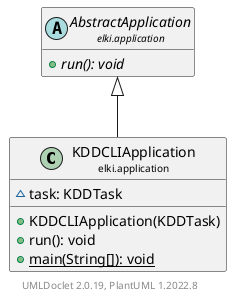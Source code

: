 @startuml
    remove .*\.(Instance|Par|Parameterizer|Factory)$
    set namespaceSeparator none
    hide empty fields
    hide empty methods

    class "<size:14>KDDCLIApplication\n<size:10>elki.application" as elki.application.KDDCLIApplication [[KDDCLIApplication.html]] {
        ~task: KDDTask
        +KDDCLIApplication(KDDTask)
        +run(): void
        {static} +main(String[]): void
    }

    abstract class "<size:14>AbstractApplication\n<size:10>elki.application" as elki.application.AbstractApplication [[AbstractApplication.html]] {
        {abstract} +run(): void
    }
    class "<size:14>KDDCLIApplication.Par\n<size:10>elki.application" as elki.application.KDDCLIApplication.Par [[KDDCLIApplication.Par.html]]

    elki.application.AbstractApplication <|-- elki.application.KDDCLIApplication
    elki.application.KDDCLIApplication +-- elki.application.KDDCLIApplication.Par

    center footer UMLDoclet 2.0.19, PlantUML 1.2022.8
@enduml
